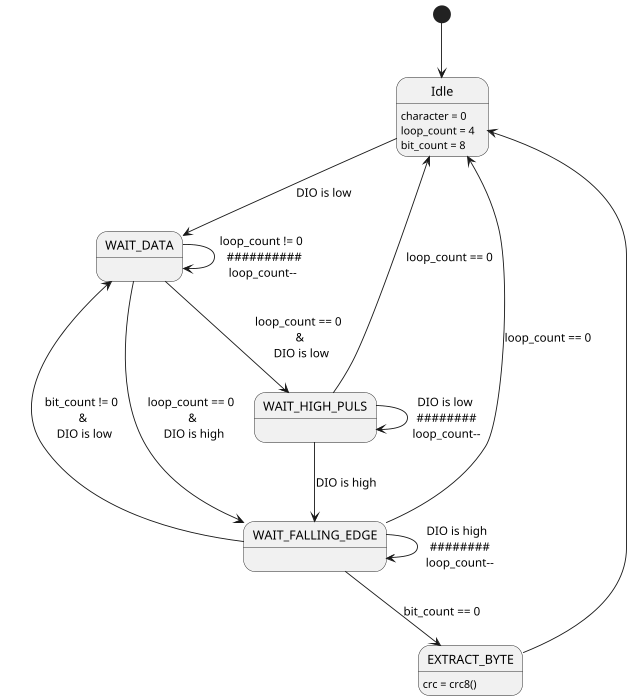 @startuml
scale 700 height


[*] --> Idle

Idle : character = 0
Idle : loop_count = 4
Idle : bit_count = 8
Idle --> WAIT_DATA :DIO is low

EXTRACT_BYTE : crc = crc8()
EXTRACT_BYTE --> Idle

WAIT_DATA :
WAIT_DATA --> WAIT_DATA : loop_count != 0 \n ##########\nloop_count--
WAIT_DATA --> WAIT_FALLING_EDGE : loop_count == 0 \n & \n DIO is high
WAIT_DATA --> WAIT_HIGH_PULS : loop_count == 0 \n & \n DIO is low


WAIT_HIGH_PULS :
WAIT_HIGH_PULS --> Idle : loop_count == 0
WAIT_HIGH_PULS --> WAIT_HIGH_PULS : DIO is low \n ######## \nloop_count--
WAIT_HIGH_PULS --> WAIT_FALLING_EDGE : DIO is high

WAIT_FALLING_EDGE :
WAIT_FALLING_EDGE --> Idle : loop_count == 0
WAIT_FALLING_EDGE --> WAIT_DATA : bit_count != 0 \n & \n DIO is low
WAIT_FALLING_EDGE --> EXTRACT_BYTE : bit_count == 0
WAIT_FALLING_EDGE --> WAIT_FALLING_EDGE : DIO is high \n ########\n loop_count--
'WAIT_FALLING_EDGE --> [*]

@enduml